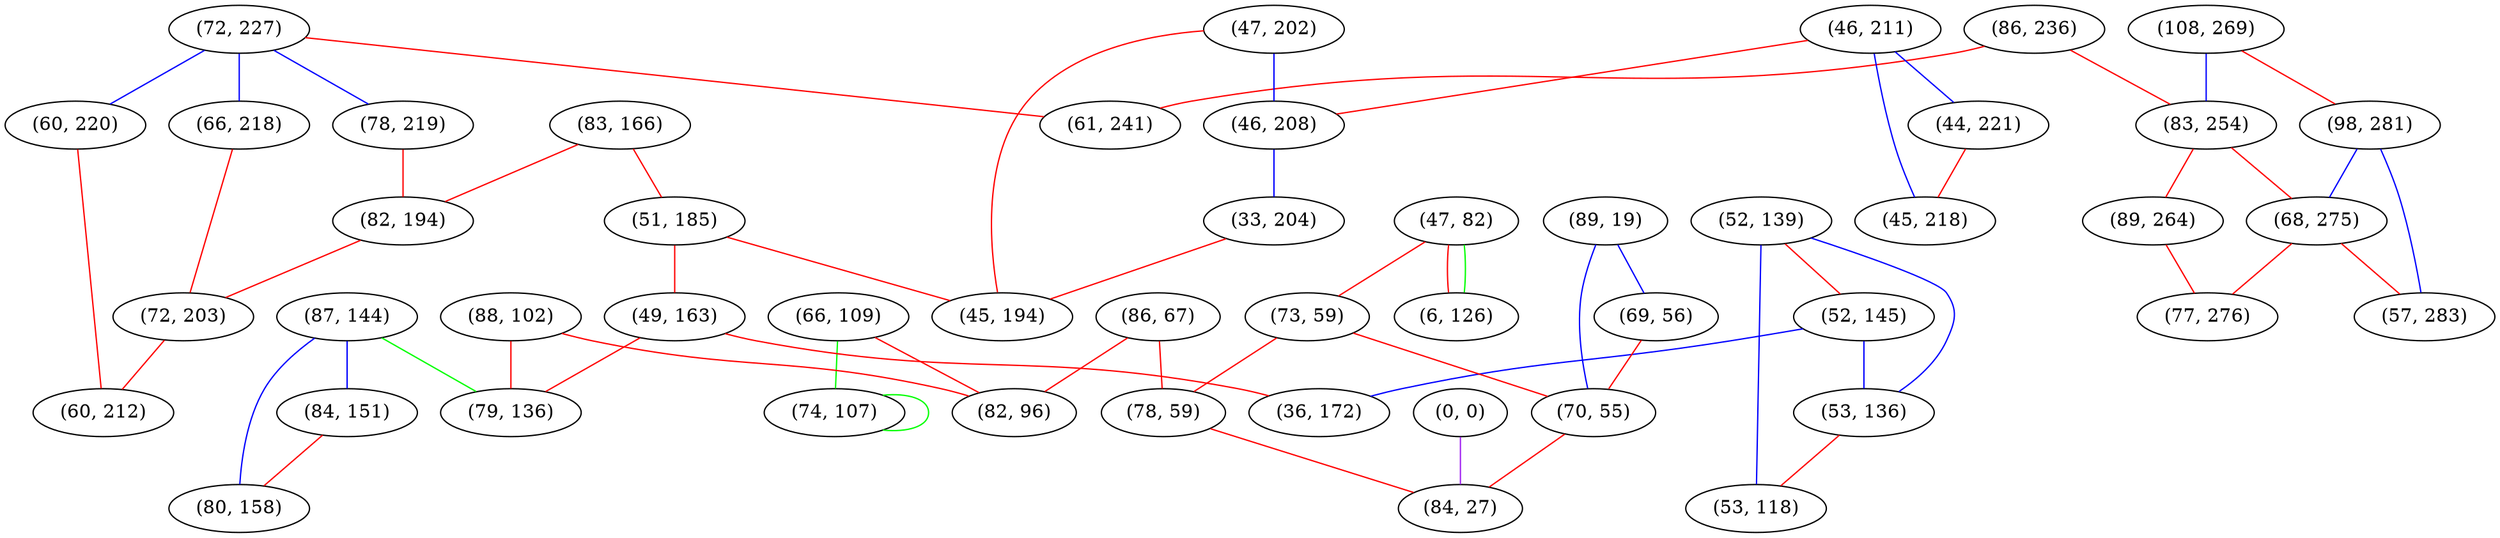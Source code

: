 graph "" {
"(72, 227)";
"(87, 144)";
"(108, 269)";
"(86, 236)";
"(52, 139)";
"(66, 109)";
"(0, 0)";
"(47, 82)";
"(83, 254)";
"(66, 218)";
"(84, 151)";
"(74, 107)";
"(83, 166)";
"(46, 211)";
"(88, 102)";
"(47, 202)";
"(78, 219)";
"(51, 185)";
"(80, 158)";
"(44, 221)";
"(52, 145)";
"(86, 67)";
"(61, 241)";
"(73, 59)";
"(46, 208)";
"(33, 204)";
"(82, 194)";
"(72, 203)";
"(60, 220)";
"(53, 136)";
"(78, 59)";
"(49, 163)";
"(79, 136)";
"(60, 212)";
"(98, 281)";
"(45, 194)";
"(89, 264)";
"(82, 96)";
"(68, 275)";
"(89, 19)";
"(45, 218)";
"(69, 56)";
"(6, 126)";
"(53, 118)";
"(36, 172)";
"(70, 55)";
"(77, 276)";
"(57, 283)";
"(84, 27)";
"(72, 227)" -- "(78, 219)"  [color=blue, key=0, weight=3];
"(72, 227)" -- "(61, 241)"  [color=red, key=0, weight=1];
"(72, 227)" -- "(60, 220)"  [color=blue, key=0, weight=3];
"(72, 227)" -- "(66, 218)"  [color=blue, key=0, weight=3];
"(87, 144)" -- "(80, 158)"  [color=blue, key=0, weight=3];
"(87, 144)" -- "(84, 151)"  [color=blue, key=0, weight=3];
"(87, 144)" -- "(79, 136)"  [color=green, key=0, weight=2];
"(108, 269)" -- "(83, 254)"  [color=blue, key=0, weight=3];
"(108, 269)" -- "(98, 281)"  [color=red, key=0, weight=1];
"(86, 236)" -- "(61, 241)"  [color=red, key=0, weight=1];
"(86, 236)" -- "(83, 254)"  [color=red, key=0, weight=1];
"(52, 139)" -- "(53, 118)"  [color=blue, key=0, weight=3];
"(52, 139)" -- "(52, 145)"  [color=red, key=0, weight=1];
"(52, 139)" -- "(53, 136)"  [color=blue, key=0, weight=3];
"(66, 109)" -- "(82, 96)"  [color=red, key=0, weight=1];
"(66, 109)" -- "(74, 107)"  [color=green, key=0, weight=2];
"(0, 0)" -- "(84, 27)"  [color=purple, key=0, weight=4];
"(47, 82)" -- "(73, 59)"  [color=red, key=0, weight=1];
"(47, 82)" -- "(6, 126)"  [color=red, key=0, weight=1];
"(47, 82)" -- "(6, 126)"  [color=green, key=1, weight=2];
"(83, 254)" -- "(89, 264)"  [color=red, key=0, weight=1];
"(83, 254)" -- "(68, 275)"  [color=red, key=0, weight=1];
"(66, 218)" -- "(72, 203)"  [color=red, key=0, weight=1];
"(84, 151)" -- "(80, 158)"  [color=red, key=0, weight=1];
"(74, 107)" -- "(74, 107)"  [color=green, key=0, weight=2];
"(83, 166)" -- "(51, 185)"  [color=red, key=0, weight=1];
"(83, 166)" -- "(82, 194)"  [color=red, key=0, weight=1];
"(46, 211)" -- "(44, 221)"  [color=blue, key=0, weight=3];
"(46, 211)" -- "(45, 218)"  [color=blue, key=0, weight=3];
"(46, 211)" -- "(46, 208)"  [color=red, key=0, weight=1];
"(88, 102)" -- "(82, 96)"  [color=red, key=0, weight=1];
"(88, 102)" -- "(79, 136)"  [color=red, key=0, weight=1];
"(47, 202)" -- "(45, 194)"  [color=red, key=0, weight=1];
"(47, 202)" -- "(46, 208)"  [color=blue, key=0, weight=3];
"(78, 219)" -- "(82, 194)"  [color=red, key=0, weight=1];
"(51, 185)" -- "(49, 163)"  [color=red, key=0, weight=1];
"(51, 185)" -- "(45, 194)"  [color=red, key=0, weight=1];
"(44, 221)" -- "(45, 218)"  [color=red, key=0, weight=1];
"(52, 145)" -- "(36, 172)"  [color=blue, key=0, weight=3];
"(52, 145)" -- "(53, 136)"  [color=blue, key=0, weight=3];
"(86, 67)" -- "(78, 59)"  [color=red, key=0, weight=1];
"(86, 67)" -- "(82, 96)"  [color=red, key=0, weight=1];
"(73, 59)" -- "(78, 59)"  [color=red, key=0, weight=1];
"(73, 59)" -- "(70, 55)"  [color=red, key=0, weight=1];
"(46, 208)" -- "(33, 204)"  [color=blue, key=0, weight=3];
"(33, 204)" -- "(45, 194)"  [color=red, key=0, weight=1];
"(82, 194)" -- "(72, 203)"  [color=red, key=0, weight=1];
"(72, 203)" -- "(60, 212)"  [color=red, key=0, weight=1];
"(60, 220)" -- "(60, 212)"  [color=red, key=0, weight=1];
"(53, 136)" -- "(53, 118)"  [color=red, key=0, weight=1];
"(78, 59)" -- "(84, 27)"  [color=red, key=0, weight=1];
"(49, 163)" -- "(79, 136)"  [color=red, key=0, weight=1];
"(49, 163)" -- "(36, 172)"  [color=red, key=0, weight=1];
"(98, 281)" -- "(57, 283)"  [color=blue, key=0, weight=3];
"(98, 281)" -- "(68, 275)"  [color=blue, key=0, weight=3];
"(89, 264)" -- "(77, 276)"  [color=red, key=0, weight=1];
"(68, 275)" -- "(77, 276)"  [color=red, key=0, weight=1];
"(68, 275)" -- "(57, 283)"  [color=red, key=0, weight=1];
"(89, 19)" -- "(70, 55)"  [color=blue, key=0, weight=3];
"(89, 19)" -- "(69, 56)"  [color=blue, key=0, weight=3];
"(69, 56)" -- "(70, 55)"  [color=red, key=0, weight=1];
"(70, 55)" -- "(84, 27)"  [color=red, key=0, weight=1];
}
